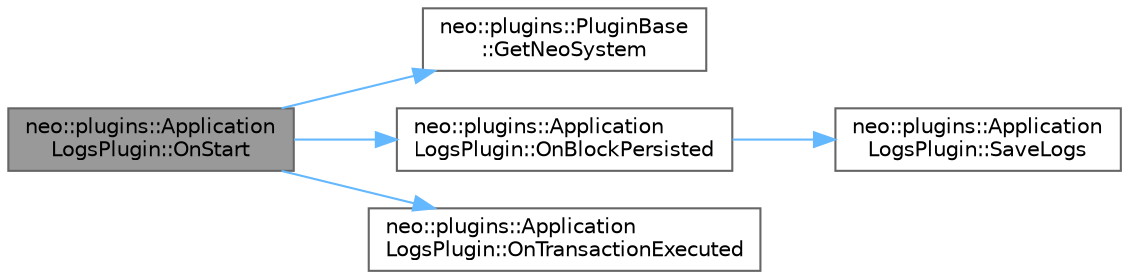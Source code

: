 digraph "neo::plugins::ApplicationLogsPlugin::OnStart"
{
 // LATEX_PDF_SIZE
  bgcolor="transparent";
  edge [fontname=Helvetica,fontsize=10,labelfontname=Helvetica,labelfontsize=10];
  node [fontname=Helvetica,fontsize=10,shape=box,height=0.2,width=0.4];
  rankdir="LR";
  Node1 [id="Node000001",label="neo::plugins::Application\lLogsPlugin::OnStart",height=0.2,width=0.4,color="gray40", fillcolor="grey60", style="filled", fontcolor="black",tooltip="Starts the plugin."];
  Node1 -> Node2 [id="edge5_Node000001_Node000002",color="steelblue1",style="solid",tooltip=" "];
  Node2 [id="Node000002",label="neo::plugins::PluginBase\l::GetNeoSystem",height=0.2,width=0.4,color="grey40", fillcolor="white", style="filled",URL="$classneo_1_1plugins_1_1_plugin_base.html#af9916e44d745847ea6a2c847b55fffb1",tooltip="Gets the Neo system."];
  Node1 -> Node3 [id="edge6_Node000001_Node000003",color="steelblue1",style="solid",tooltip=" "];
  Node3 [id="Node000003",label="neo::plugins::Application\lLogsPlugin::OnBlockPersisted",height=0.2,width=0.4,color="grey40", fillcolor="white", style="filled",URL="$classneo_1_1plugins_1_1_application_logs_plugin.html#a96c380661360c22ffcacc0991f518dd0",tooltip=" "];
  Node3 -> Node4 [id="edge7_Node000003_Node000004",color="steelblue1",style="solid",tooltip=" "];
  Node4 [id="Node000004",label="neo::plugins::Application\lLogsPlugin::SaveLogs",height=0.2,width=0.4,color="grey40", fillcolor="white", style="filled",URL="$classneo_1_1plugins_1_1_application_logs_plugin.html#aacf6509f70a76f12d9bab2c77b316520",tooltip=" "];
  Node1 -> Node5 [id="edge8_Node000001_Node000005",color="steelblue1",style="solid",tooltip=" "];
  Node5 [id="Node000005",label="neo::plugins::Application\lLogsPlugin::OnTransactionExecuted",height=0.2,width=0.4,color="grey40", fillcolor="white", style="filled",URL="$classneo_1_1plugins_1_1_application_logs_plugin.html#afe3e5d2c86f46f572099ad6f6b33536a",tooltip=" "];
}

